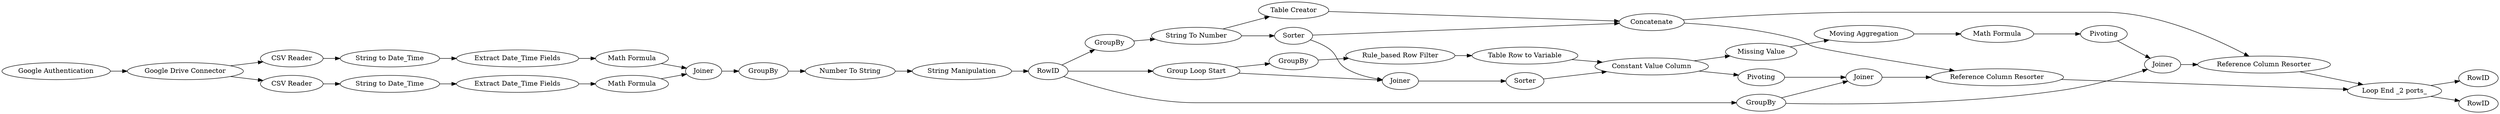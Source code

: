 digraph {
	"7650386511098920597_2094" [label="Rule_based Row Filter"]
	"7650386511098920597_281" [label="Google Drive Connector"]
	"7650386511098920597_288" [label="Math Formula"]
	"7650386511098920597_2080" [label=Joiner]
	"7650386511098920597_2105" [label=RowID]
	"7650386511098920597_2103" [label=Pivoting]
	"7650386511098920597_290" [label=Joiner]
	"7650386511098920597_2098" [label=RowID]
	"7650386511098920597_2104" [label=Joiner]
	"7650386511098920597_2061" [label=Sorter]
	"7650386511098920597_2106" [label=RowID]
	"7650386511098920597_2096" [label="Constant Value Column"]
	"7650386511098920597_279" [label="Google Authentication"]
	"7650386511098920597_2084" [label="String To Number"]
	"7650386511098920597_2059" [label="String Manipulation"]
	"7650386511098920597_2069" [label="Moving Aggregation"]
	"7650386511098920597_2083" [label=Sorter]
	"7650386511098920597_2058" [label="Group Loop Start"]
	"7650386511098920597_2075" [label="Table Creator"]
	"7650386511098920597_285" [label="String to Date_Time"]
	"7650386511098920597_282" [label="CSV Reader"]
	"7650386511098920597_2056" [label=GroupBy]
	"7650386511098920597_2108" [label="Reference Column Resorter"]
	"7650386511098920597_2095" [label="Table Row to Variable"]
	"7650386511098920597_283" [label="CSV Reader"]
	"7650386511098920597_2093" [label=GroupBy]
	"7650386511098920597_2090" [label=Joiner]
	"7650386511098920597_289" [label="Math Formula"]
	"7650386511098920597_2071" [label=Pivoting]
	"7650386511098920597_2091" [label="Missing Value"]
	"7650386511098920597_2060" [label="Number To String"]
	"7650386511098920597_2082" [label=GroupBy]
	"7650386511098920597_284" [label="Extract Date_Time Fields"]
	"7650386511098920597_287" [label="Extract Date_Time Fields"]
	"7650386511098920597_2057" [label=GroupBy]
	"7650386511098920597_2079" [label=Concatenate]
	"7650386511098920597_2101" [label="Loop End _2 ports_"]
	"7650386511098920597_286" [label="String to Date_Time"]
	"7650386511098920597_2070" [label="Math Formula"]
	"7650386511098920597_2107" [label="Reference Column Resorter"]
	"7650386511098920597_2059" -> "7650386511098920597_2106"
	"7650386511098920597_285" -> "7650386511098920597_284"
	"7650386511098920597_288" -> "7650386511098920597_290"
	"7650386511098920597_2091" -> "7650386511098920597_2069"
	"7650386511098920597_2084" -> "7650386511098920597_2083"
	"7650386511098920597_2058" -> "7650386511098920597_2093"
	"7650386511098920597_2069" -> "7650386511098920597_2070"
	"7650386511098920597_289" -> "7650386511098920597_290"
	"7650386511098920597_2080" -> "7650386511098920597_2108"
	"7650386511098920597_281" -> "7650386511098920597_283"
	"7650386511098920597_281" -> "7650386511098920597_282"
	"7650386511098920597_284" -> "7650386511098920597_288"
	"7650386511098920597_287" -> "7650386511098920597_289"
	"7650386511098920597_282" -> "7650386511098920597_286"
	"7650386511098920597_2083" -> "7650386511098920597_2079"
	"7650386511098920597_286" -> "7650386511098920597_287"
	"7650386511098920597_2104" -> "7650386511098920597_2107"
	"7650386511098920597_2101" -> "7650386511098920597_2105"
	"7650386511098920597_2082" -> "7650386511098920597_2084"
	"7650386511098920597_2084" -> "7650386511098920597_2075"
	"7650386511098920597_2096" -> "7650386511098920597_2091"
	"7650386511098920597_279" -> "7650386511098920597_281"
	"7650386511098920597_2103" -> "7650386511098920597_2104"
	"7650386511098920597_2057" -> "7650386511098920597_2080"
	"7650386511098920597_2071" -> "7650386511098920597_2080"
	"7650386511098920597_2057" -> "7650386511098920597_2104"
	"7650386511098920597_2079" -> "7650386511098920597_2108"
	"7650386511098920597_2090" -> "7650386511098920597_2061"
	"7650386511098920597_2107" -> "7650386511098920597_2101"
	"7650386511098920597_2094" -> "7650386511098920597_2095"
	"7650386511098920597_2056" -> "7650386511098920597_2060"
	"7650386511098920597_2060" -> "7650386511098920597_2059"
	"7650386511098920597_2079" -> "7650386511098920597_2107"
	"7650386511098920597_2096" -> "7650386511098920597_2103"
	"7650386511098920597_2070" -> "7650386511098920597_2071"
	"7650386511098920597_2083" -> "7650386511098920597_2090"
	"7650386511098920597_2075" -> "7650386511098920597_2079"
	"7650386511098920597_283" -> "7650386511098920597_285"
	"7650386511098920597_290" -> "7650386511098920597_2056"
	"7650386511098920597_2108" -> "7650386511098920597_2101"
	"7650386511098920597_2058" -> "7650386511098920597_2090"
	"7650386511098920597_2106" -> "7650386511098920597_2058"
	"7650386511098920597_2093" -> "7650386511098920597_2094"
	"7650386511098920597_2095" -> "7650386511098920597_2096"
	"7650386511098920597_2101" -> "7650386511098920597_2098"
	"7650386511098920597_2061" -> "7650386511098920597_2096"
	"7650386511098920597_2106" -> "7650386511098920597_2057"
	"7650386511098920597_2106" -> "7650386511098920597_2082"
	rankdir=LR
}
